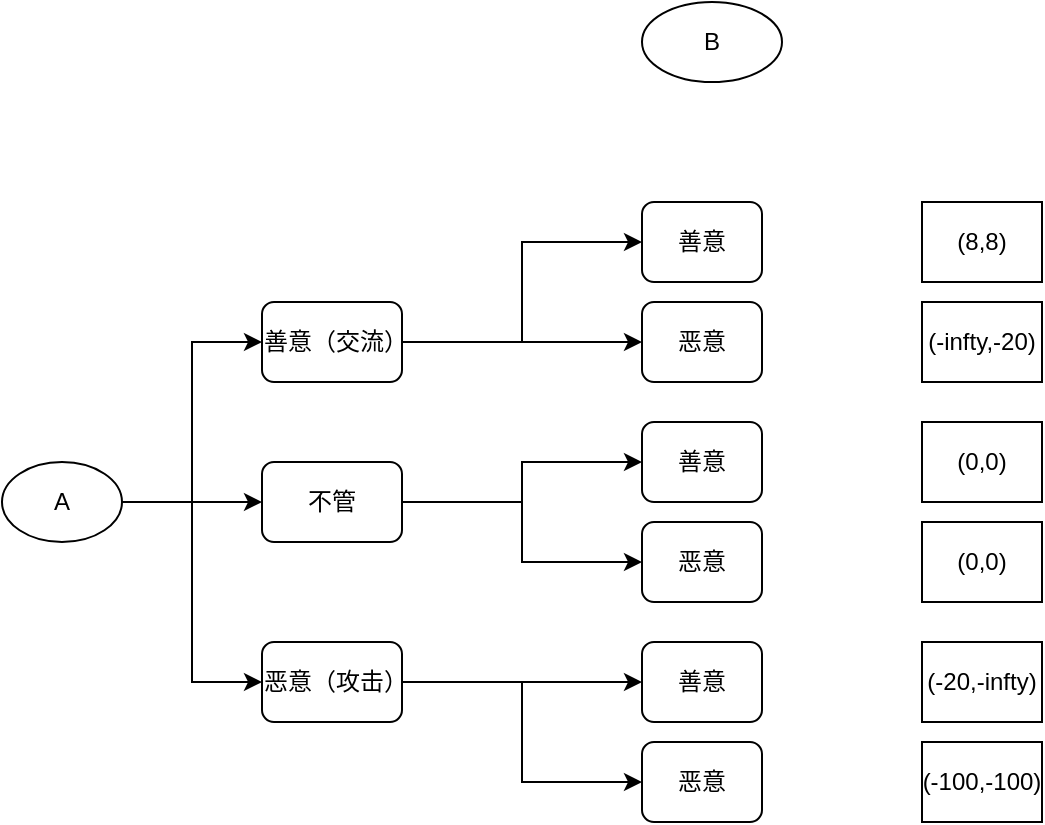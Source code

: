 <mxfile version="21.3.3" type="github">
  <diagram id="C5RBs43oDa-KdzZeNtuy" name="Page-1">
    <mxGraphModel dx="1117" dy="790" grid="1" gridSize="10" guides="1" tooltips="1" connect="1" arrows="1" fold="1" page="1" pageScale="1" pageWidth="827" pageHeight="1169" math="0" shadow="0">
      <root>
        <mxCell id="WIyWlLk6GJQsqaUBKTNV-0" />
        <mxCell id="WIyWlLk6GJQsqaUBKTNV-1" parent="WIyWlLk6GJQsqaUBKTNV-0" />
        <mxCell id="yrKkiivH3VAKtjY5emBy-18" style="edgeStyle=orthogonalEdgeStyle;rounded=0;orthogonalLoop=1;jettySize=auto;html=1;exitX=1;exitY=0.5;exitDx=0;exitDy=0;entryX=0;entryY=0.5;entryDx=0;entryDy=0;" edge="1" parent="WIyWlLk6GJQsqaUBKTNV-1" source="yrKkiivH3VAKtjY5emBy-0" target="yrKkiivH3VAKtjY5emBy-11">
          <mxGeometry relative="1" as="geometry" />
        </mxCell>
        <mxCell id="yrKkiivH3VAKtjY5emBy-19" style="edgeStyle=orthogonalEdgeStyle;rounded=0;orthogonalLoop=1;jettySize=auto;html=1;exitX=1;exitY=0.5;exitDx=0;exitDy=0;" edge="1" parent="WIyWlLk6GJQsqaUBKTNV-1" source="yrKkiivH3VAKtjY5emBy-0" target="yrKkiivH3VAKtjY5emBy-12">
          <mxGeometry relative="1" as="geometry" />
        </mxCell>
        <mxCell id="yrKkiivH3VAKtjY5emBy-0" value="善意（交流）" style="rounded=1;whiteSpace=wrap;html=1;" vertex="1" parent="WIyWlLk6GJQsqaUBKTNV-1">
          <mxGeometry x="140" y="230" width="70" height="40" as="geometry" />
        </mxCell>
        <mxCell id="yrKkiivH3VAKtjY5emBy-6" value="" style="edgeStyle=orthogonalEdgeStyle;rounded=0;orthogonalLoop=1;jettySize=auto;html=1;" edge="1" parent="WIyWlLk6GJQsqaUBKTNV-1" source="yrKkiivH3VAKtjY5emBy-1" target="yrKkiivH3VAKtjY5emBy-2">
          <mxGeometry relative="1" as="geometry" />
        </mxCell>
        <mxCell id="yrKkiivH3VAKtjY5emBy-7" style="edgeStyle=orthogonalEdgeStyle;rounded=0;orthogonalLoop=1;jettySize=auto;html=1;exitX=1;exitY=0.5;exitDx=0;exitDy=0;entryX=0;entryY=0.5;entryDx=0;entryDy=0;" edge="1" parent="WIyWlLk6GJQsqaUBKTNV-1" source="yrKkiivH3VAKtjY5emBy-1" target="yrKkiivH3VAKtjY5emBy-3">
          <mxGeometry relative="1" as="geometry" />
        </mxCell>
        <mxCell id="yrKkiivH3VAKtjY5emBy-8" style="edgeStyle=orthogonalEdgeStyle;rounded=0;orthogonalLoop=1;jettySize=auto;html=1;exitX=1;exitY=0.5;exitDx=0;exitDy=0;entryX=0;entryY=0.5;entryDx=0;entryDy=0;" edge="1" parent="WIyWlLk6GJQsqaUBKTNV-1" source="yrKkiivH3VAKtjY5emBy-1" target="yrKkiivH3VAKtjY5emBy-0">
          <mxGeometry relative="1" as="geometry" />
        </mxCell>
        <mxCell id="yrKkiivH3VAKtjY5emBy-1" value="A" style="ellipse;whiteSpace=wrap;html=1;" vertex="1" parent="WIyWlLk6GJQsqaUBKTNV-1">
          <mxGeometry x="10" y="310" width="60" height="40" as="geometry" />
        </mxCell>
        <mxCell id="yrKkiivH3VAKtjY5emBy-20" style="edgeStyle=orthogonalEdgeStyle;rounded=0;orthogonalLoop=1;jettySize=auto;html=1;exitX=1;exitY=0.5;exitDx=0;exitDy=0;entryX=0;entryY=0.5;entryDx=0;entryDy=0;" edge="1" parent="WIyWlLk6GJQsqaUBKTNV-1" source="yrKkiivH3VAKtjY5emBy-2" target="yrKkiivH3VAKtjY5emBy-13">
          <mxGeometry relative="1" as="geometry" />
        </mxCell>
        <mxCell id="yrKkiivH3VAKtjY5emBy-21" style="edgeStyle=orthogonalEdgeStyle;rounded=0;orthogonalLoop=1;jettySize=auto;html=1;exitX=1;exitY=0.5;exitDx=0;exitDy=0;entryX=0;entryY=0.5;entryDx=0;entryDy=0;" edge="1" parent="WIyWlLk6GJQsqaUBKTNV-1" source="yrKkiivH3VAKtjY5emBy-2" target="yrKkiivH3VAKtjY5emBy-14">
          <mxGeometry relative="1" as="geometry" />
        </mxCell>
        <mxCell id="yrKkiivH3VAKtjY5emBy-2" value="不管" style="rounded=1;whiteSpace=wrap;html=1;" vertex="1" parent="WIyWlLk6GJQsqaUBKTNV-1">
          <mxGeometry x="140" y="310" width="70" height="40" as="geometry" />
        </mxCell>
        <mxCell id="yrKkiivH3VAKtjY5emBy-22" style="edgeStyle=orthogonalEdgeStyle;rounded=0;orthogonalLoop=1;jettySize=auto;html=1;exitX=1;exitY=0.5;exitDx=0;exitDy=0;entryX=0;entryY=0.5;entryDx=0;entryDy=0;" edge="1" parent="WIyWlLk6GJQsqaUBKTNV-1" source="yrKkiivH3VAKtjY5emBy-3" target="yrKkiivH3VAKtjY5emBy-16">
          <mxGeometry relative="1" as="geometry" />
        </mxCell>
        <mxCell id="yrKkiivH3VAKtjY5emBy-23" style="edgeStyle=orthogonalEdgeStyle;rounded=0;orthogonalLoop=1;jettySize=auto;html=1;exitX=1;exitY=0.5;exitDx=0;exitDy=0;entryX=0;entryY=0.5;entryDx=0;entryDy=0;" edge="1" parent="WIyWlLk6GJQsqaUBKTNV-1" source="yrKkiivH3VAKtjY5emBy-3" target="yrKkiivH3VAKtjY5emBy-17">
          <mxGeometry relative="1" as="geometry" />
        </mxCell>
        <mxCell id="yrKkiivH3VAKtjY5emBy-3" value="恶意（攻击）" style="rounded=1;whiteSpace=wrap;html=1;" vertex="1" parent="WIyWlLk6GJQsqaUBKTNV-1">
          <mxGeometry x="140" y="400" width="70" height="40" as="geometry" />
        </mxCell>
        <mxCell id="yrKkiivH3VAKtjY5emBy-10" value="B" style="ellipse;whiteSpace=wrap;html=1;" vertex="1" parent="WIyWlLk6GJQsqaUBKTNV-1">
          <mxGeometry x="330" y="80" width="70" height="40" as="geometry" />
        </mxCell>
        <mxCell id="yrKkiivH3VAKtjY5emBy-11" value="善意" style="rounded=1;whiteSpace=wrap;html=1;" vertex="1" parent="WIyWlLk6GJQsqaUBKTNV-1">
          <mxGeometry x="330" y="180" width="60" height="40" as="geometry" />
        </mxCell>
        <mxCell id="yrKkiivH3VAKtjY5emBy-12" value="恶意" style="rounded=1;whiteSpace=wrap;html=1;" vertex="1" parent="WIyWlLk6GJQsqaUBKTNV-1">
          <mxGeometry x="330" y="230" width="60" height="40" as="geometry" />
        </mxCell>
        <mxCell id="yrKkiivH3VAKtjY5emBy-13" value="善意" style="rounded=1;whiteSpace=wrap;html=1;" vertex="1" parent="WIyWlLk6GJQsqaUBKTNV-1">
          <mxGeometry x="330" y="290" width="60" height="40" as="geometry" />
        </mxCell>
        <mxCell id="yrKkiivH3VAKtjY5emBy-14" value="恶意" style="rounded=1;whiteSpace=wrap;html=1;" vertex="1" parent="WIyWlLk6GJQsqaUBKTNV-1">
          <mxGeometry x="330" y="340" width="60" height="40" as="geometry" />
        </mxCell>
        <mxCell id="yrKkiivH3VAKtjY5emBy-16" value="善意" style="rounded=1;whiteSpace=wrap;html=1;" vertex="1" parent="WIyWlLk6GJQsqaUBKTNV-1">
          <mxGeometry x="330" y="400" width="60" height="40" as="geometry" />
        </mxCell>
        <mxCell id="yrKkiivH3VAKtjY5emBy-17" value="恶意" style="rounded=1;whiteSpace=wrap;html=1;" vertex="1" parent="WIyWlLk6GJQsqaUBKTNV-1">
          <mxGeometry x="330" y="450" width="60" height="40" as="geometry" />
        </mxCell>
        <mxCell id="yrKkiivH3VAKtjY5emBy-24" value="(8,8)" style="rounded=0;whiteSpace=wrap;html=1;" vertex="1" parent="WIyWlLk6GJQsqaUBKTNV-1">
          <mxGeometry x="470" y="180" width="60" height="40" as="geometry" />
        </mxCell>
        <mxCell id="yrKkiivH3VAKtjY5emBy-25" value="(-infty,-20)" style="rounded=0;whiteSpace=wrap;html=1;" vertex="1" parent="WIyWlLk6GJQsqaUBKTNV-1">
          <mxGeometry x="470" y="230" width="60" height="40" as="geometry" />
        </mxCell>
        <mxCell id="yrKkiivH3VAKtjY5emBy-26" value="(0,0)" style="rounded=0;whiteSpace=wrap;html=1;" vertex="1" parent="WIyWlLk6GJQsqaUBKTNV-1">
          <mxGeometry x="470" y="290" width="60" height="40" as="geometry" />
        </mxCell>
        <mxCell id="yrKkiivH3VAKtjY5emBy-27" value="(0,0)" style="rounded=0;whiteSpace=wrap;html=1;" vertex="1" parent="WIyWlLk6GJQsqaUBKTNV-1">
          <mxGeometry x="470" y="340" width="60" height="40" as="geometry" />
        </mxCell>
        <mxCell id="yrKkiivH3VAKtjY5emBy-28" value="(-20,-infty)" style="rounded=0;whiteSpace=wrap;html=1;" vertex="1" parent="WIyWlLk6GJQsqaUBKTNV-1">
          <mxGeometry x="470" y="400" width="60" height="40" as="geometry" />
        </mxCell>
        <mxCell id="yrKkiivH3VAKtjY5emBy-29" value="(-100,-100)" style="rounded=0;whiteSpace=wrap;html=1;" vertex="1" parent="WIyWlLk6GJQsqaUBKTNV-1">
          <mxGeometry x="470" y="450" width="60" height="40" as="geometry" />
        </mxCell>
      </root>
    </mxGraphModel>
  </diagram>
</mxfile>
